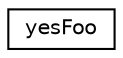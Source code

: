 digraph "Graphical Class Hierarchy"
{
  edge [fontname="Helvetica",fontsize="10",labelfontname="Helvetica",labelfontsize="10"];
  node [fontname="Helvetica",fontsize="10",shape=record];
  rankdir="LR";
  Node0 [label="yesFoo",height=0.2,width=0.4,color="black", fillcolor="white", style="filled",URL="$structyes_foo.html"];
}
